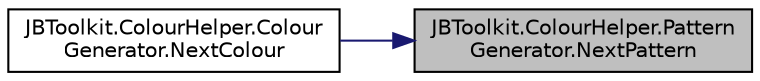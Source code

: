 digraph "JBToolkit.ColourHelper.PatternGenerator.NextPattern"
{
 // LATEX_PDF_SIZE
  edge [fontname="Helvetica",fontsize="10",labelfontname="Helvetica",labelfontsize="10"];
  node [fontname="Helvetica",fontsize="10",shape=record];
  rankdir="RL";
  Node1 [label="JBToolkit.ColourHelper.Pattern\lGenerator.NextPattern",height=0.2,width=0.4,color="black", fillcolor="grey75", style="filled", fontcolor="black",tooltip=" "];
  Node1 -> Node2 [dir="back",color="midnightblue",fontsize="10",style="solid",fontname="Helvetica"];
  Node2 [label="JBToolkit.ColourHelper.Colour\lGenerator.NextColour",height=0.2,width=0.4,color="black", fillcolor="white", style="filled",URL="$d8/d30/class_j_b_toolkit_1_1_colour_helper_1_1_colour_generator.html#adf9bc01bbe8943044d4ba63a1bcdd310",tooltip=" "];
}
